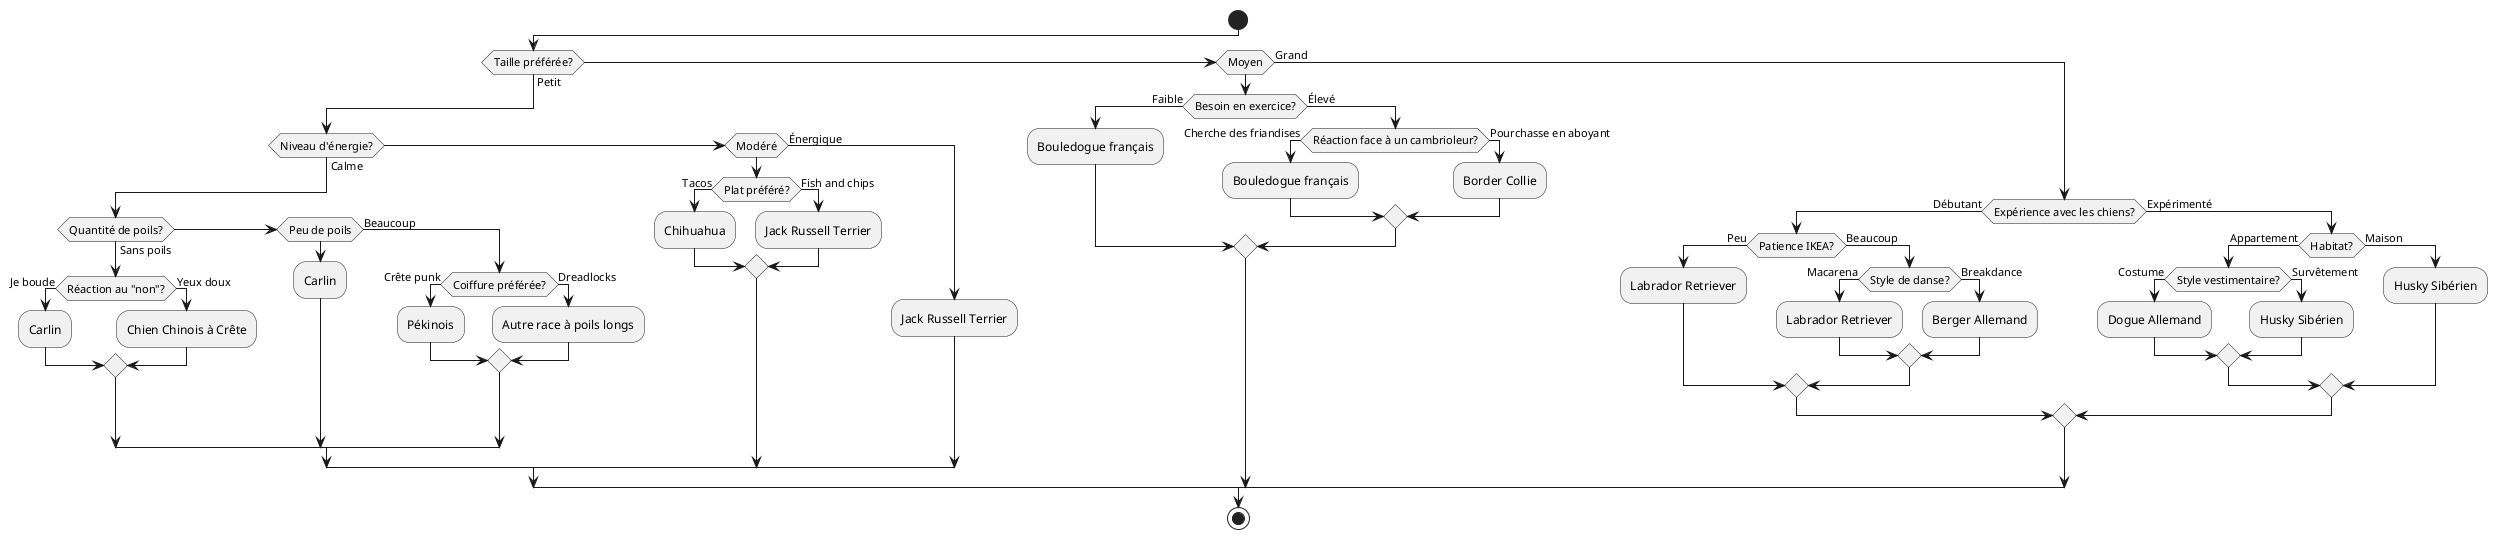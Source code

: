 @startuml
skinparam monochrome true
skinparam defaultTextAlignment center
skinparam defaultFontName Helvetica
skinparam linetype ortho

start
if (Taille préférée?) then (Petit)
  if (Niveau d'énergie?) then (Calme)
    if (Quantité de poils?) then (Sans poils)
      if (Réaction au "non"?) then (Je boude)
        :Carlin;
      else (Yeux doux)
        :Chien Chinois à Crête;
      endif
    elseif (Peu de poils)
      :Carlin;
    else (Beaucoup)
      if (Coiffure préférée?) then (Crête punk)
        :Pékinois;
      else (Dreadlocks)
        :Autre race à poils longs;
      endif
    endif
  elseif (Modéré)
    if (Plat préféré?) then (Tacos)
      :Chihuahua;
    else (Fish and chips)
      :Jack Russell Terrier;
    endif
  else (Énergique)
    :Jack Russell Terrier;
  endif
elseif (Moyen)
  if (Besoin en exercice?) then (Faible)
    :Bouledogue français;
  else (Élevé)
    if (Réaction face à un cambrioleur?) then (Cherche des friandises)
      :Bouledogue français;
    else (Pourchasse en aboyant)
      :Border Collie;
    endif
  endif
else (Grand)
  if (Expérience avec les chiens?) then (Débutant)
    if (Patience IKEA?) then (Peu)
      :Labrador Retriever;
    else (Beaucoup)
      if (Style de danse?) then (Macarena)
        :Labrador Retriever;
      else (Breakdance)
        :Berger Allemand;
      endif
    endif
  else (Expérimenté)
    if (Habitat?) then (Appartement)
      if (Style vestimentaire?) then (Costume)
        :Dogue Allemand;
      else (Survêtement)
        :Husky Sibérien;
      endif
    else (Maison)
      :Husky Sibérien;
    endif
  endif
endif
stop
@enduml